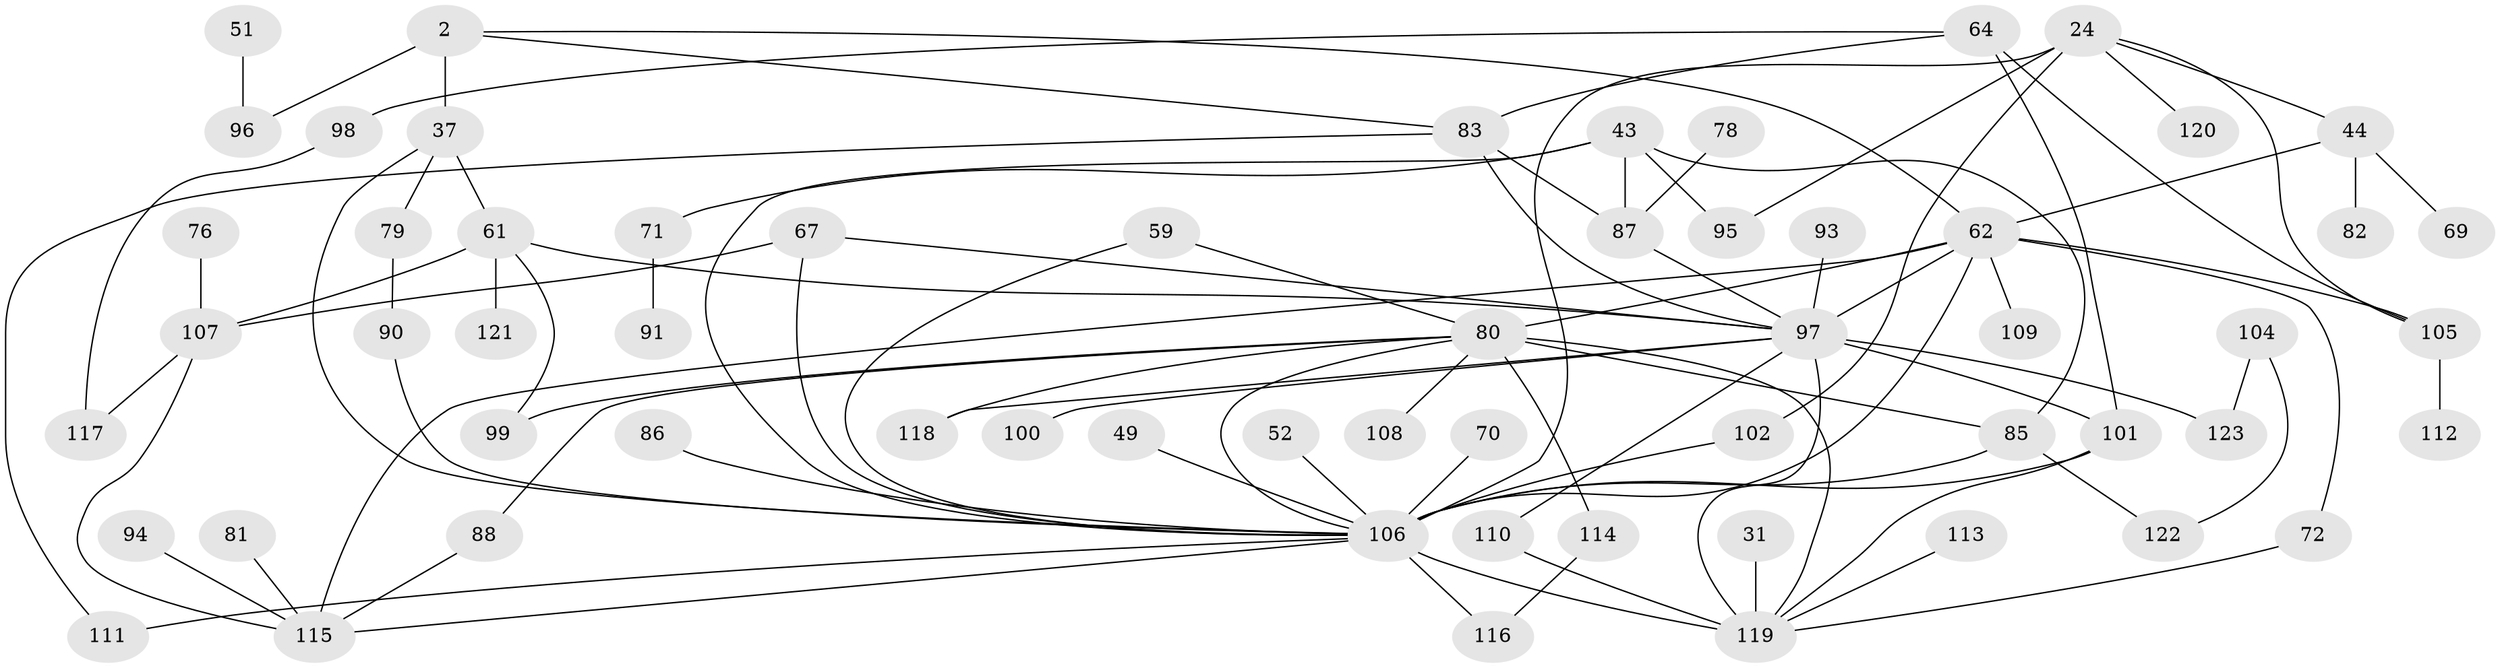 // original degree distribution, {4: 0.15447154471544716, 5: 0.0975609756097561, 7: 0.016260162601626018, 8: 0.008130081300813009, 11: 0.008130081300813009, 3: 0.18699186991869918, 6: 0.04065040650406504, 2: 0.2601626016260163, 1: 0.22764227642276422}
// Generated by graph-tools (version 1.1) at 2025/41/03/09/25 04:41:48]
// undirected, 61 vertices, 93 edges
graph export_dot {
graph [start="1"]
  node [color=gray90,style=filled];
  2;
  24;
  31;
  37 [super="+1"];
  43;
  44;
  49;
  51;
  52;
  59;
  61;
  62 [super="+48+57"];
  64 [super="+54"];
  67;
  69;
  70;
  71;
  72 [super="+22+50"];
  76;
  78;
  79;
  80 [super="+38+8"];
  81 [super="+39"];
  82;
  83 [super="+3"];
  85 [super="+77"];
  86;
  87 [super="+29"];
  88 [super="+63"];
  90;
  91;
  93;
  94;
  95 [super="+36"];
  96 [super="+27"];
  97 [super="+11+26+65+4"];
  98;
  99;
  100;
  101 [super="+84"];
  102 [super="+23"];
  104;
  105;
  106 [super="+30+74+56+103"];
  107 [super="+45+58"];
  108;
  109;
  110 [super="+53"];
  111;
  112;
  113;
  114;
  115 [super="+75"];
  116;
  117;
  118;
  119 [super="+46+66"];
  120;
  121;
  122;
  123 [super="+28"];
  2 -- 37 [weight=2];
  2 -- 62;
  2 -- 83;
  2 -- 96;
  24 -- 44;
  24 -- 120;
  24 -- 105;
  24 -- 102 [weight=2];
  24 -- 95;
  24 -- 106;
  31 -- 119 [weight=3];
  37 -- 61;
  37 -- 79;
  37 -- 106 [weight=2];
  43 -- 71;
  43 -- 87 [weight=2];
  43 -- 85;
  43 -- 95;
  43 -- 106;
  44 -- 69;
  44 -- 82;
  44 -- 62;
  49 -- 106;
  51 -- 96;
  52 -- 106;
  59 -- 80;
  59 -- 106;
  61 -- 99;
  61 -- 121;
  61 -- 97;
  61 -- 107;
  62 -- 115 [weight=2];
  62 -- 97 [weight=3];
  62 -- 80 [weight=2];
  62 -- 72;
  62 -- 105;
  62 -- 109;
  62 -- 106 [weight=2];
  64 -- 98;
  64 -- 83;
  64 -- 105;
  64 -- 101 [weight=2];
  67 -- 97;
  67 -- 106;
  67 -- 107;
  70 -- 106;
  71 -- 91;
  72 -- 119;
  76 -- 107;
  78 -- 87;
  79 -- 90;
  80 -- 118;
  80 -- 99;
  80 -- 108;
  80 -- 114;
  80 -- 85 [weight=2];
  80 -- 88;
  80 -- 119 [weight=3];
  80 -- 106;
  81 -- 115;
  83 -- 111;
  83 -- 87;
  83 -- 97;
  85 -- 122;
  85 -- 106 [weight=2];
  86 -- 106;
  87 -- 97 [weight=2];
  88 -- 115;
  90 -- 106;
  93 -- 97;
  94 -- 115;
  97 -- 118;
  97 -- 123 [weight=3];
  97 -- 100;
  97 -- 110;
  97 -- 119;
  97 -- 101;
  98 -- 117;
  101 -- 106 [weight=2];
  101 -- 119;
  102 -- 106 [weight=5];
  104 -- 122;
  104 -- 123;
  105 -- 112;
  106 -- 116;
  106 -- 119 [weight=2];
  106 -- 111;
  106 -- 115;
  107 -- 117;
  107 -- 115;
  110 -- 119;
  113 -- 119;
  114 -- 116;
}
